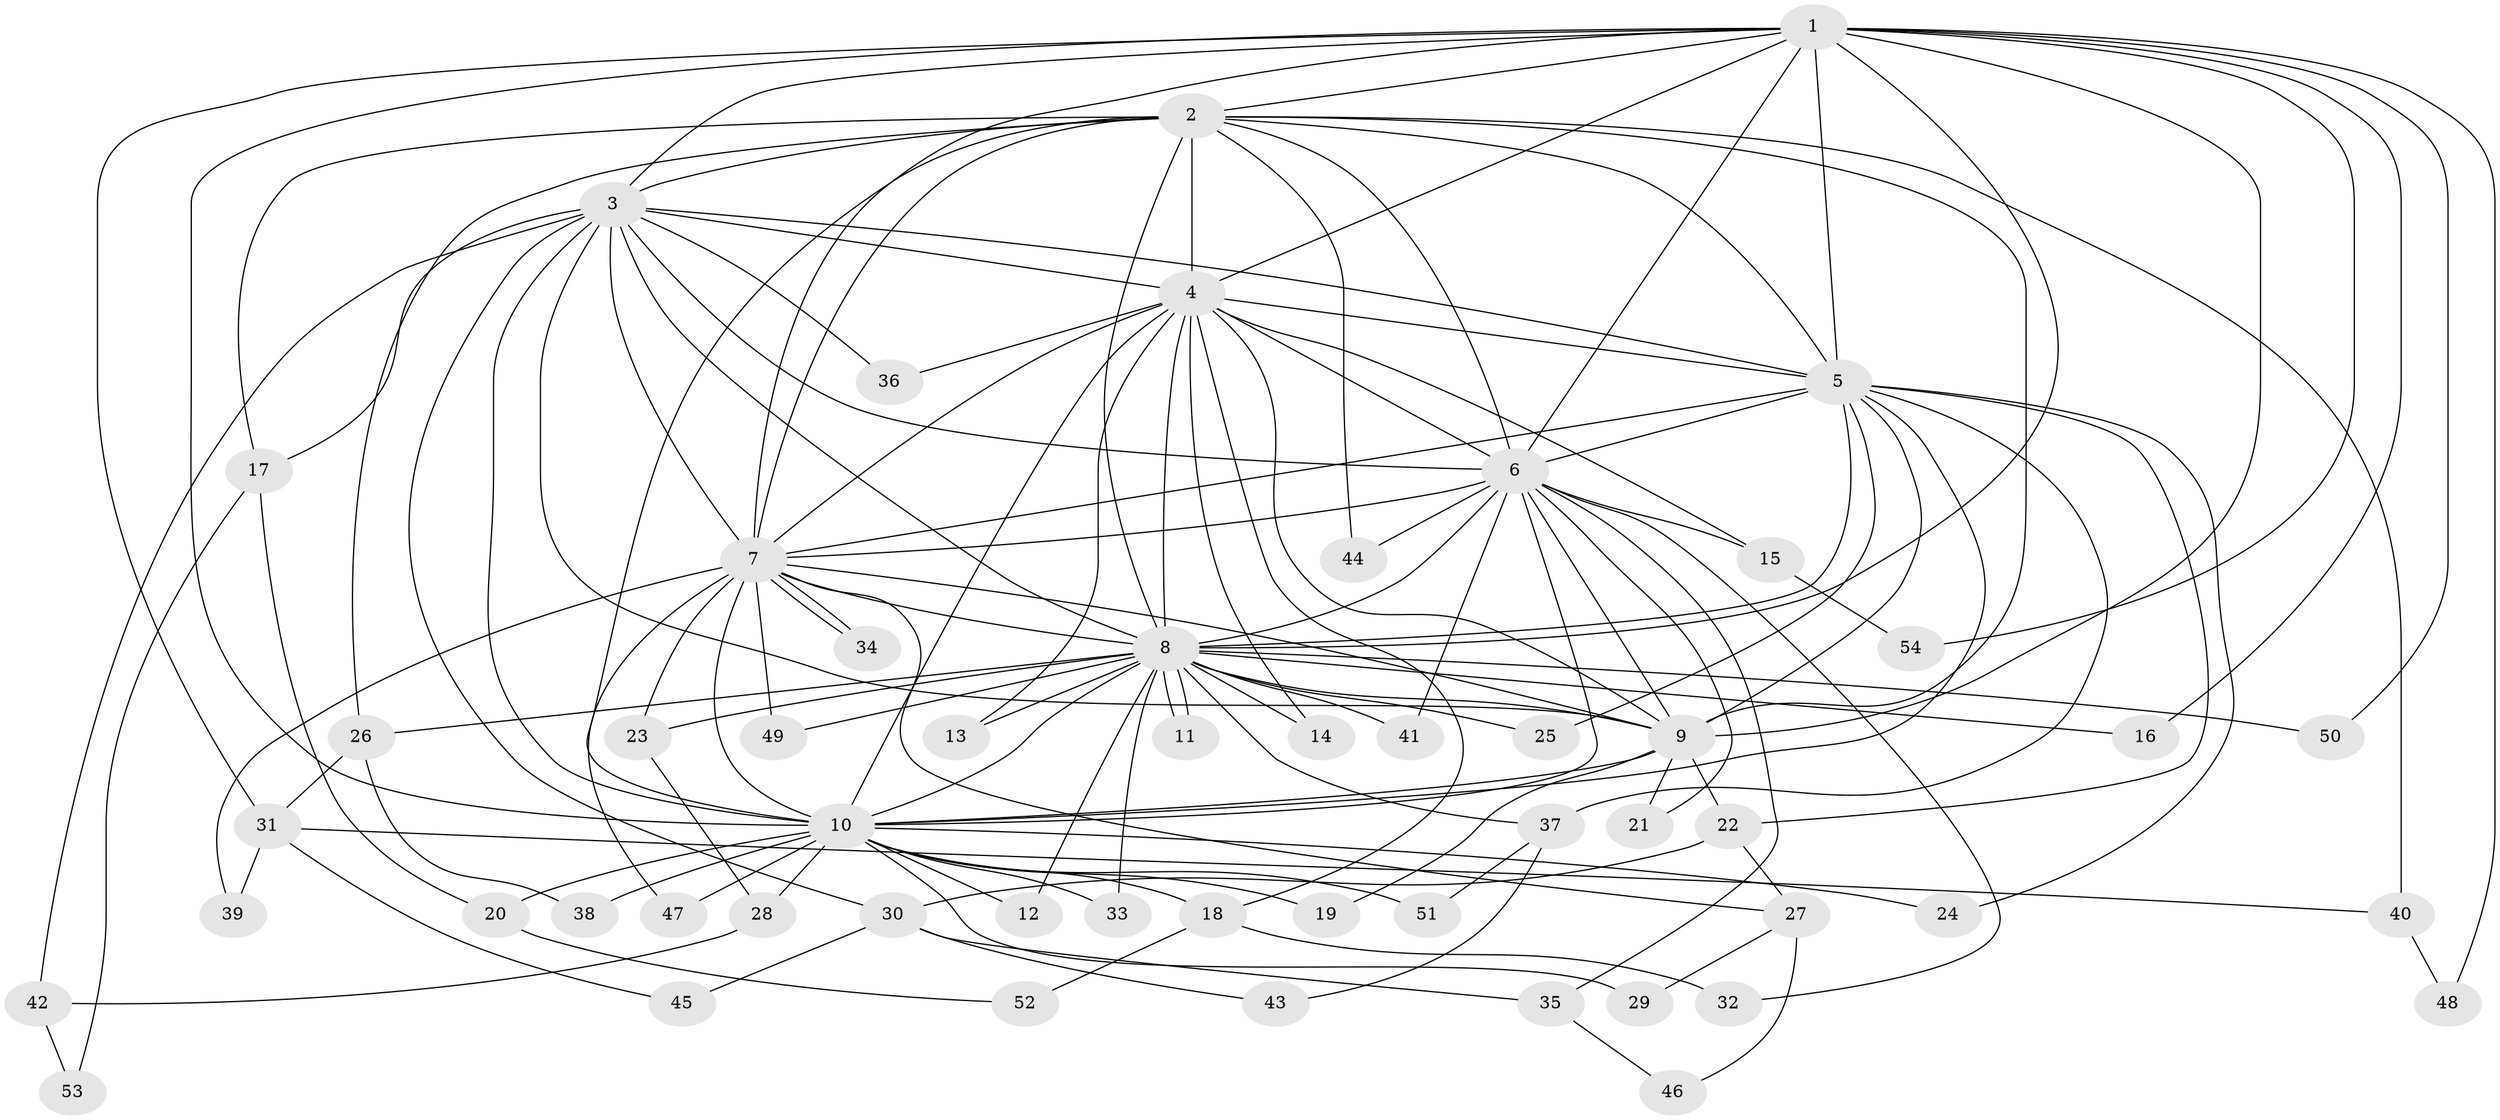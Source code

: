 // Generated by graph-tools (version 1.1) at 2025/34/03/09/25 02:34:41]
// undirected, 54 vertices, 133 edges
graph export_dot {
graph [start="1"]
  node [color=gray90,style=filled];
  1;
  2;
  3;
  4;
  5;
  6;
  7;
  8;
  9;
  10;
  11;
  12;
  13;
  14;
  15;
  16;
  17;
  18;
  19;
  20;
  21;
  22;
  23;
  24;
  25;
  26;
  27;
  28;
  29;
  30;
  31;
  32;
  33;
  34;
  35;
  36;
  37;
  38;
  39;
  40;
  41;
  42;
  43;
  44;
  45;
  46;
  47;
  48;
  49;
  50;
  51;
  52;
  53;
  54;
  1 -- 2;
  1 -- 3;
  1 -- 4;
  1 -- 5;
  1 -- 6;
  1 -- 7;
  1 -- 8;
  1 -- 9;
  1 -- 10;
  1 -- 16;
  1 -- 31;
  1 -- 48;
  1 -- 50;
  1 -- 54;
  2 -- 3;
  2 -- 4;
  2 -- 5;
  2 -- 6;
  2 -- 7;
  2 -- 8;
  2 -- 9;
  2 -- 10;
  2 -- 17;
  2 -- 26;
  2 -- 40;
  2 -- 44;
  3 -- 4;
  3 -- 5;
  3 -- 6;
  3 -- 7;
  3 -- 8;
  3 -- 9;
  3 -- 10;
  3 -- 17;
  3 -- 30;
  3 -- 36;
  3 -- 42;
  4 -- 5;
  4 -- 6;
  4 -- 7;
  4 -- 8;
  4 -- 9;
  4 -- 10;
  4 -- 13;
  4 -- 14;
  4 -- 15;
  4 -- 18;
  4 -- 36;
  5 -- 6;
  5 -- 7;
  5 -- 8;
  5 -- 9;
  5 -- 10;
  5 -- 22;
  5 -- 24;
  5 -- 25;
  5 -- 37;
  6 -- 7;
  6 -- 8;
  6 -- 9;
  6 -- 10;
  6 -- 15;
  6 -- 21;
  6 -- 32;
  6 -- 35;
  6 -- 41;
  6 -- 44;
  7 -- 8;
  7 -- 9;
  7 -- 10;
  7 -- 23;
  7 -- 27;
  7 -- 34;
  7 -- 34;
  7 -- 39;
  7 -- 47;
  7 -- 49;
  8 -- 9;
  8 -- 10;
  8 -- 11;
  8 -- 11;
  8 -- 12;
  8 -- 13;
  8 -- 14;
  8 -- 16;
  8 -- 23;
  8 -- 25;
  8 -- 26;
  8 -- 33;
  8 -- 37;
  8 -- 41;
  8 -- 49;
  8 -- 50;
  9 -- 10;
  9 -- 19;
  9 -- 21;
  9 -- 22;
  10 -- 12;
  10 -- 18;
  10 -- 19;
  10 -- 20;
  10 -- 24;
  10 -- 28;
  10 -- 29;
  10 -- 33;
  10 -- 38;
  10 -- 47;
  10 -- 51;
  15 -- 54;
  17 -- 20;
  17 -- 53;
  18 -- 32;
  18 -- 52;
  20 -- 52;
  22 -- 27;
  22 -- 30;
  23 -- 28;
  26 -- 31;
  26 -- 38;
  27 -- 29;
  27 -- 46;
  28 -- 42;
  30 -- 35;
  30 -- 43;
  30 -- 45;
  31 -- 39;
  31 -- 40;
  31 -- 45;
  35 -- 46;
  37 -- 43;
  37 -- 51;
  40 -- 48;
  42 -- 53;
}
